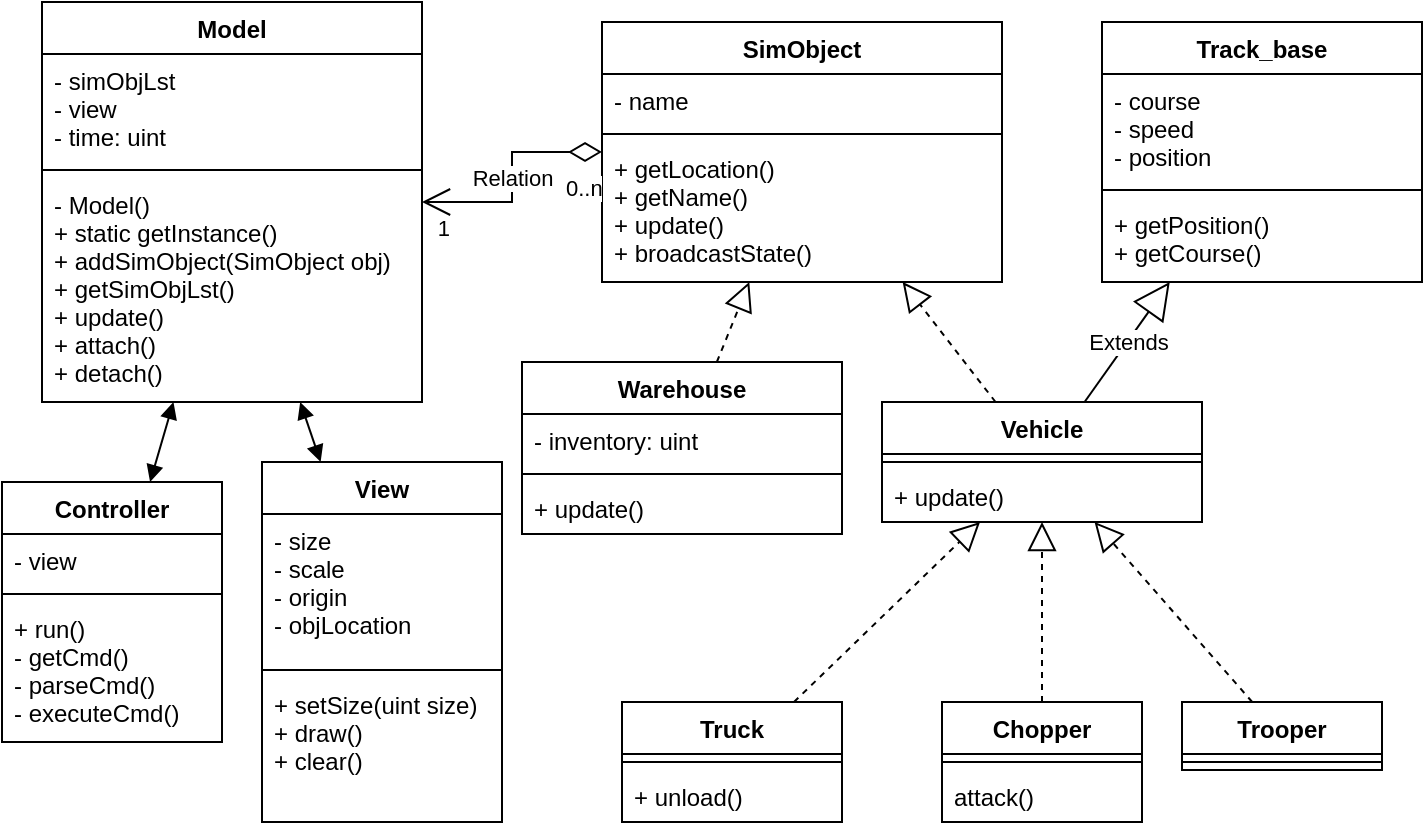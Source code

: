 <mxfile version="18.2.0" type="github"><diagram id="44q2uDsoj2Jr73g2Fu_d" name="Page-1"><mxGraphModel dx="944" dy="526" grid="1" gridSize="10" guides="1" tooltips="1" connect="1" arrows="1" fold="1" page="1" pageScale="1" pageWidth="827" pageHeight="1169" math="0" shadow="0"><root><mxCell id="0"/><mxCell id="1" parent="0"/><mxCell id="xyghL1K83STjx0oW8IJl-1" value="Model" style="swimlane;fontStyle=1;align=center;verticalAlign=top;childLayout=stackLayout;horizontal=1;startSize=26;horizontalStack=0;resizeParent=1;resizeParentMax=0;resizeLast=0;collapsible=1;marginBottom=0;" vertex="1" parent="1"><mxGeometry x="30" y="20" width="190" height="200" as="geometry"/></mxCell><mxCell id="xyghL1K83STjx0oW8IJl-2" value="- simObjLst&#10;- view&#10;- time: uint" style="text;strokeColor=none;fillColor=none;align=left;verticalAlign=top;spacingLeft=4;spacingRight=4;overflow=hidden;rotatable=0;points=[[0,0.5],[1,0.5]];portConstraint=eastwest;" vertex="1" parent="xyghL1K83STjx0oW8IJl-1"><mxGeometry y="26" width="190" height="54" as="geometry"/></mxCell><mxCell id="xyghL1K83STjx0oW8IJl-3" value="" style="line;strokeWidth=1;fillColor=none;align=left;verticalAlign=middle;spacingTop=-1;spacingLeft=3;spacingRight=3;rotatable=0;labelPosition=right;points=[];portConstraint=eastwest;" vertex="1" parent="xyghL1K83STjx0oW8IJl-1"><mxGeometry y="80" width="190" height="8" as="geometry"/></mxCell><mxCell id="xyghL1K83STjx0oW8IJl-4" value="- Model()&#10;+ static getInstance()&#10;+ addSimObject(SimObject obj)&#10;+ getSimObjLst()&#10;+ update()&#10;+ attach()&#10;+ detach()" style="text;strokeColor=none;fillColor=none;align=left;verticalAlign=top;spacingLeft=4;spacingRight=4;overflow=hidden;rotatable=0;points=[[0,0.5],[1,0.5]];portConstraint=eastwest;" vertex="1" parent="xyghL1K83STjx0oW8IJl-1"><mxGeometry y="88" width="190" height="112" as="geometry"/></mxCell><mxCell id="xyghL1K83STjx0oW8IJl-15" value="" style="endArrow=block;startArrow=block;endFill=1;startFill=1;html=1;rounded=0;" edge="1" parent="1" source="xyghL1K83STjx0oW8IJl-1" target="xyghL1K83STjx0oW8IJl-16"><mxGeometry width="160" relative="1" as="geometry"><mxPoint x="200" y="140" as="sourcePoint"/><mxPoint x="110" y="300" as="targetPoint"/></mxGeometry></mxCell><mxCell id="xyghL1K83STjx0oW8IJl-16" value="Controller" style="swimlane;fontStyle=1;align=center;verticalAlign=top;childLayout=stackLayout;horizontal=1;startSize=26;horizontalStack=0;resizeParent=1;resizeParentMax=0;resizeLast=0;collapsible=1;marginBottom=0;" vertex="1" parent="1"><mxGeometry x="10" y="260" width="110" height="130" as="geometry"/></mxCell><mxCell id="xyghL1K83STjx0oW8IJl-17" value="- view" style="text;strokeColor=none;fillColor=none;align=left;verticalAlign=top;spacingLeft=4;spacingRight=4;overflow=hidden;rotatable=0;points=[[0,0.5],[1,0.5]];portConstraint=eastwest;" vertex="1" parent="xyghL1K83STjx0oW8IJl-16"><mxGeometry y="26" width="110" height="26" as="geometry"/></mxCell><mxCell id="xyghL1K83STjx0oW8IJl-18" value="" style="line;strokeWidth=1;fillColor=none;align=left;verticalAlign=middle;spacingTop=-1;spacingLeft=3;spacingRight=3;rotatable=0;labelPosition=right;points=[];portConstraint=eastwest;" vertex="1" parent="xyghL1K83STjx0oW8IJl-16"><mxGeometry y="52" width="110" height="8" as="geometry"/></mxCell><mxCell id="xyghL1K83STjx0oW8IJl-19" value="+ run()&#10;- getCmd()&#10;- parseCmd()&#10;- executeCmd()" style="text;strokeColor=none;fillColor=none;align=left;verticalAlign=top;spacingLeft=4;spacingRight=4;overflow=hidden;rotatable=0;points=[[0,0.5],[1,0.5]];portConstraint=eastwest;" vertex="1" parent="xyghL1K83STjx0oW8IJl-16"><mxGeometry y="60" width="110" height="70" as="geometry"/></mxCell><mxCell id="xyghL1K83STjx0oW8IJl-20" value="" style="endArrow=block;startArrow=block;endFill=1;startFill=1;html=1;rounded=0;" edge="1" parent="1" source="xyghL1K83STjx0oW8IJl-1" target="xyghL1K83STjx0oW8IJl-21"><mxGeometry width="160" relative="1" as="geometry"><mxPoint x="220" y="217.692" as="sourcePoint"/><mxPoint x="480" y="280" as="targetPoint"/></mxGeometry></mxCell><mxCell id="xyghL1K83STjx0oW8IJl-21" value="View" style="swimlane;fontStyle=1;align=center;verticalAlign=top;childLayout=stackLayout;horizontal=1;startSize=26;horizontalStack=0;resizeParent=1;resizeParentMax=0;resizeLast=0;collapsible=1;marginBottom=0;" vertex="1" parent="1"><mxGeometry x="140" y="250" width="120" height="180" as="geometry"/></mxCell><mxCell id="xyghL1K83STjx0oW8IJl-22" value="- size&#10;- scale&#10;- origin&#10;- objLocation" style="text;strokeColor=none;fillColor=none;align=left;verticalAlign=top;spacingLeft=4;spacingRight=4;overflow=hidden;rotatable=0;points=[[0,0.5],[1,0.5]];portConstraint=eastwest;" vertex="1" parent="xyghL1K83STjx0oW8IJl-21"><mxGeometry y="26" width="120" height="74" as="geometry"/></mxCell><mxCell id="xyghL1K83STjx0oW8IJl-23" value="" style="line;strokeWidth=1;fillColor=none;align=left;verticalAlign=middle;spacingTop=-1;spacingLeft=3;spacingRight=3;rotatable=0;labelPosition=right;points=[];portConstraint=eastwest;" vertex="1" parent="xyghL1K83STjx0oW8IJl-21"><mxGeometry y="100" width="120" height="8" as="geometry"/></mxCell><mxCell id="xyghL1K83STjx0oW8IJl-24" value="+ setSize(uint size)&#10;+ draw()&#10;+ clear()" style="text;strokeColor=none;fillColor=none;align=left;verticalAlign=top;spacingLeft=4;spacingRight=4;overflow=hidden;rotatable=0;points=[[0,0.5],[1,0.5]];portConstraint=eastwest;" vertex="1" parent="xyghL1K83STjx0oW8IJl-21"><mxGeometry y="108" width="120" height="72" as="geometry"/></mxCell><mxCell id="xyghL1K83STjx0oW8IJl-28" value="SimObject" style="swimlane;fontStyle=1;align=center;verticalAlign=top;childLayout=stackLayout;horizontal=1;startSize=26;horizontalStack=0;resizeParent=1;resizeParentMax=0;resizeLast=0;collapsible=1;marginBottom=0;" vertex="1" parent="1"><mxGeometry x="310" y="30" width="200" height="130" as="geometry"/></mxCell><mxCell id="xyghL1K83STjx0oW8IJl-29" value="- name" style="text;strokeColor=none;fillColor=none;align=left;verticalAlign=top;spacingLeft=4;spacingRight=4;overflow=hidden;rotatable=0;points=[[0,0.5],[1,0.5]];portConstraint=eastwest;" vertex="1" parent="xyghL1K83STjx0oW8IJl-28"><mxGeometry y="26" width="200" height="26" as="geometry"/></mxCell><mxCell id="xyghL1K83STjx0oW8IJl-30" value="" style="line;strokeWidth=1;fillColor=none;align=left;verticalAlign=middle;spacingTop=-1;spacingLeft=3;spacingRight=3;rotatable=0;labelPosition=right;points=[];portConstraint=eastwest;" vertex="1" parent="xyghL1K83STjx0oW8IJl-28"><mxGeometry y="52" width="200" height="8" as="geometry"/></mxCell><mxCell id="xyghL1K83STjx0oW8IJl-31" value="+ getLocation()&#10;+ getName()&#10;+ update()&#10;+ broadcastState()" style="text;strokeColor=none;fillColor=none;align=left;verticalAlign=top;spacingLeft=4;spacingRight=4;overflow=hidden;rotatable=0;points=[[0,0.5],[1,0.5]];portConstraint=eastwest;" vertex="1" parent="xyghL1K83STjx0oW8IJl-28"><mxGeometry y="60" width="200" height="70" as="geometry"/></mxCell><mxCell id="xyghL1K83STjx0oW8IJl-33" value="Relation" style="endArrow=open;html=1;endSize=12;startArrow=diamondThin;startSize=14;startFill=0;edgeStyle=orthogonalEdgeStyle;rounded=0;" edge="1" parent="1" source="xyghL1K83STjx0oW8IJl-28" target="xyghL1K83STjx0oW8IJl-1"><mxGeometry relative="1" as="geometry"><mxPoint x="450" y="270" as="sourcePoint"/><mxPoint x="610" y="270" as="targetPoint"/></mxGeometry></mxCell><mxCell id="xyghL1K83STjx0oW8IJl-34" value="0..n" style="edgeLabel;resizable=0;html=1;align=left;verticalAlign=top;" connectable="0" vertex="1" parent="xyghL1K83STjx0oW8IJl-33"><mxGeometry x="-1" relative="1" as="geometry"><mxPoint x="-20" y="5" as="offset"/></mxGeometry></mxCell><mxCell id="xyghL1K83STjx0oW8IJl-35" value="1" style="edgeLabel;resizable=0;html=1;align=right;verticalAlign=top;" connectable="0" vertex="1" parent="xyghL1K83STjx0oW8IJl-33"><mxGeometry x="1" relative="1" as="geometry"><mxPoint x="14" as="offset"/></mxGeometry></mxCell><mxCell id="xyghL1K83STjx0oW8IJl-36" value="" style="endArrow=block;dashed=1;endFill=0;endSize=12;html=1;rounded=0;" edge="1" parent="1" source="xyghL1K83STjx0oW8IJl-37" target="xyghL1K83STjx0oW8IJl-28"><mxGeometry width="160" relative="1" as="geometry"><mxPoint x="510" y="260" as="sourcePoint"/><mxPoint x="670" y="260" as="targetPoint"/></mxGeometry></mxCell><mxCell id="xyghL1K83STjx0oW8IJl-37" value="Warehouse" style="swimlane;fontStyle=1;align=center;verticalAlign=top;childLayout=stackLayout;horizontal=1;startSize=26;horizontalStack=0;resizeParent=1;resizeParentMax=0;resizeLast=0;collapsible=1;marginBottom=0;" vertex="1" parent="1"><mxGeometry x="270" y="200" width="160" height="86" as="geometry"/></mxCell><mxCell id="xyghL1K83STjx0oW8IJl-38" value="- inventory: uint" style="text;strokeColor=none;fillColor=none;align=left;verticalAlign=top;spacingLeft=4;spacingRight=4;overflow=hidden;rotatable=0;points=[[0,0.5],[1,0.5]];portConstraint=eastwest;" vertex="1" parent="xyghL1K83STjx0oW8IJl-37"><mxGeometry y="26" width="160" height="26" as="geometry"/></mxCell><mxCell id="xyghL1K83STjx0oW8IJl-39" value="" style="line;strokeWidth=1;fillColor=none;align=left;verticalAlign=middle;spacingTop=-1;spacingLeft=3;spacingRight=3;rotatable=0;labelPosition=right;points=[];portConstraint=eastwest;" vertex="1" parent="xyghL1K83STjx0oW8IJl-37"><mxGeometry y="52" width="160" height="8" as="geometry"/></mxCell><mxCell id="xyghL1K83STjx0oW8IJl-40" value="+ update()" style="text;strokeColor=none;fillColor=none;align=left;verticalAlign=top;spacingLeft=4;spacingRight=4;overflow=hidden;rotatable=0;points=[[0,0.5],[1,0.5]];portConstraint=eastwest;" vertex="1" parent="xyghL1K83STjx0oW8IJl-37"><mxGeometry y="60" width="160" height="26" as="geometry"/></mxCell><mxCell id="xyghL1K83STjx0oW8IJl-41" value="" style="endArrow=block;dashed=1;endFill=0;endSize=12;html=1;rounded=0;" edge="1" parent="1" source="xyghL1K83STjx0oW8IJl-42" target="xyghL1K83STjx0oW8IJl-28"><mxGeometry width="160" relative="1" as="geometry"><mxPoint x="700" y="280" as="sourcePoint"/><mxPoint x="670" y="260" as="targetPoint"/></mxGeometry></mxCell><mxCell id="xyghL1K83STjx0oW8IJl-42" value="Vehicle" style="swimlane;fontStyle=1;align=center;verticalAlign=top;childLayout=stackLayout;horizontal=1;startSize=26;horizontalStack=0;resizeParent=1;resizeParentMax=0;resizeLast=0;collapsible=1;marginBottom=0;" vertex="1" parent="1"><mxGeometry x="450" y="220" width="160" height="60" as="geometry"/></mxCell><mxCell id="xyghL1K83STjx0oW8IJl-44" value="" style="line;strokeWidth=1;fillColor=none;align=left;verticalAlign=middle;spacingTop=-1;spacingLeft=3;spacingRight=3;rotatable=0;labelPosition=right;points=[];portConstraint=eastwest;" vertex="1" parent="xyghL1K83STjx0oW8IJl-42"><mxGeometry y="26" width="160" height="8" as="geometry"/></mxCell><mxCell id="xyghL1K83STjx0oW8IJl-45" value="+ update()" style="text;strokeColor=none;fillColor=none;align=left;verticalAlign=top;spacingLeft=4;spacingRight=4;overflow=hidden;rotatable=0;points=[[0,0.5],[1,0.5]];portConstraint=eastwest;" vertex="1" parent="xyghL1K83STjx0oW8IJl-42"><mxGeometry y="34" width="160" height="26" as="geometry"/></mxCell><mxCell id="xyghL1K83STjx0oW8IJl-47" value="Extends" style="endArrow=block;endSize=16;endFill=0;html=1;rounded=0;" edge="1" parent="1" source="xyghL1K83STjx0oW8IJl-42" target="xyghL1K83STjx0oW8IJl-48"><mxGeometry width="160" relative="1" as="geometry"><mxPoint x="430" y="190" as="sourcePoint"/><mxPoint x="590" y="130" as="targetPoint"/></mxGeometry></mxCell><mxCell id="xyghL1K83STjx0oW8IJl-48" value="Track_base" style="swimlane;fontStyle=1;align=center;verticalAlign=top;childLayout=stackLayout;horizontal=1;startSize=26;horizontalStack=0;resizeParent=1;resizeParentMax=0;resizeLast=0;collapsible=1;marginBottom=0;" vertex="1" parent="1"><mxGeometry x="560" y="30" width="160" height="130" as="geometry"/></mxCell><mxCell id="xyghL1K83STjx0oW8IJl-49" value="- course&#10;- speed&#10;- position" style="text;strokeColor=none;fillColor=none;align=left;verticalAlign=top;spacingLeft=4;spacingRight=4;overflow=hidden;rotatable=0;points=[[0,0.5],[1,0.5]];portConstraint=eastwest;" vertex="1" parent="xyghL1K83STjx0oW8IJl-48"><mxGeometry y="26" width="160" height="54" as="geometry"/></mxCell><mxCell id="xyghL1K83STjx0oW8IJl-50" value="" style="line;strokeWidth=1;fillColor=none;align=left;verticalAlign=middle;spacingTop=-1;spacingLeft=3;spacingRight=3;rotatable=0;labelPosition=right;points=[];portConstraint=eastwest;" vertex="1" parent="xyghL1K83STjx0oW8IJl-48"><mxGeometry y="80" width="160" height="8" as="geometry"/></mxCell><mxCell id="xyghL1K83STjx0oW8IJl-51" value="+ getPosition()&#10;+ getCourse()" style="text;strokeColor=none;fillColor=none;align=left;verticalAlign=top;spacingLeft=4;spacingRight=4;overflow=hidden;rotatable=0;points=[[0,0.5],[1,0.5]];portConstraint=eastwest;" vertex="1" parent="xyghL1K83STjx0oW8IJl-48"><mxGeometry y="88" width="160" height="42" as="geometry"/></mxCell><mxCell id="xyghL1K83STjx0oW8IJl-52" value="" style="endArrow=block;dashed=1;endFill=0;endSize=12;html=1;rounded=0;" edge="1" parent="1" source="xyghL1K83STjx0oW8IJl-53" target="xyghL1K83STjx0oW8IJl-42"><mxGeometry width="160" relative="1" as="geometry"><mxPoint x="430" y="370" as="sourcePoint"/><mxPoint x="590" y="240" as="targetPoint"/></mxGeometry></mxCell><mxCell id="xyghL1K83STjx0oW8IJl-53" value="Truck" style="swimlane;fontStyle=1;align=center;verticalAlign=top;childLayout=stackLayout;horizontal=1;startSize=26;horizontalStack=0;resizeParent=1;resizeParentMax=0;resizeLast=0;collapsible=1;marginBottom=0;" vertex="1" parent="1"><mxGeometry x="320" y="370" width="110" height="60" as="geometry"/></mxCell><mxCell id="xyghL1K83STjx0oW8IJl-55" value="" style="line;strokeWidth=1;fillColor=none;align=left;verticalAlign=middle;spacingTop=-1;spacingLeft=3;spacingRight=3;rotatable=0;labelPosition=right;points=[];portConstraint=eastwest;" vertex="1" parent="xyghL1K83STjx0oW8IJl-53"><mxGeometry y="26" width="110" height="8" as="geometry"/></mxCell><mxCell id="xyghL1K83STjx0oW8IJl-56" value="+ unload()" style="text;strokeColor=none;fillColor=none;align=left;verticalAlign=top;spacingLeft=4;spacingRight=4;overflow=hidden;rotatable=0;points=[[0,0.5],[1,0.5]];portConstraint=eastwest;" vertex="1" parent="xyghL1K83STjx0oW8IJl-53"><mxGeometry y="34" width="110" height="26" as="geometry"/></mxCell><mxCell id="xyghL1K83STjx0oW8IJl-57" value="" style="endArrow=block;dashed=1;endFill=0;endSize=12;html=1;rounded=0;" edge="1" parent="1" source="xyghL1K83STjx0oW8IJl-58" target="xyghL1K83STjx0oW8IJl-42"><mxGeometry width="160" relative="1" as="geometry"><mxPoint x="640" y="376" as="sourcePoint"/><mxPoint x="715" y="286" as="targetPoint"/></mxGeometry></mxCell><mxCell id="xyghL1K83STjx0oW8IJl-58" value="Chopper" style="swimlane;fontStyle=1;align=center;verticalAlign=top;childLayout=stackLayout;horizontal=1;startSize=26;horizontalStack=0;resizeParent=1;resizeParentMax=0;resizeLast=0;collapsible=1;marginBottom=0;" vertex="1" parent="1"><mxGeometry x="480" y="370" width="100" height="60" as="geometry"/></mxCell><mxCell id="xyghL1K83STjx0oW8IJl-59" value="" style="line;strokeWidth=1;fillColor=none;align=left;verticalAlign=middle;spacingTop=-1;spacingLeft=3;spacingRight=3;rotatable=0;labelPosition=right;points=[];portConstraint=eastwest;" vertex="1" parent="xyghL1K83STjx0oW8IJl-58"><mxGeometry y="26" width="100" height="8" as="geometry"/></mxCell><mxCell id="xyghL1K83STjx0oW8IJl-60" value="attack()" style="text;strokeColor=none;fillColor=none;align=left;verticalAlign=top;spacingLeft=4;spacingRight=4;overflow=hidden;rotatable=0;points=[[0,0.5],[1,0.5]];portConstraint=eastwest;" vertex="1" parent="xyghL1K83STjx0oW8IJl-58"><mxGeometry y="34" width="100" height="26" as="geometry"/></mxCell><mxCell id="xyghL1K83STjx0oW8IJl-61" value="" style="endArrow=block;dashed=1;endFill=0;endSize=12;html=1;rounded=0;" edge="1" parent="1" source="xyghL1K83STjx0oW8IJl-62" target="xyghL1K83STjx0oW8IJl-42"><mxGeometry width="160" relative="1" as="geometry"><mxPoint x="810" y="396" as="sourcePoint"/><mxPoint x="700" y="300" as="targetPoint"/></mxGeometry></mxCell><mxCell id="xyghL1K83STjx0oW8IJl-62" value="Trooper" style="swimlane;fontStyle=1;align=center;verticalAlign=top;childLayout=stackLayout;horizontal=1;startSize=26;horizontalStack=0;resizeParent=1;resizeParentMax=0;resizeLast=0;collapsible=1;marginBottom=0;" vertex="1" parent="1"><mxGeometry x="600" y="370" width="100" height="34" as="geometry"/></mxCell><mxCell id="xyghL1K83STjx0oW8IJl-63" value="" style="line;strokeWidth=1;fillColor=none;align=left;verticalAlign=middle;spacingTop=-1;spacingLeft=3;spacingRight=3;rotatable=0;labelPosition=right;points=[];portConstraint=eastwest;" vertex="1" parent="xyghL1K83STjx0oW8IJl-62"><mxGeometry y="26" width="100" height="8" as="geometry"/></mxCell></root></mxGraphModel></diagram></mxfile>